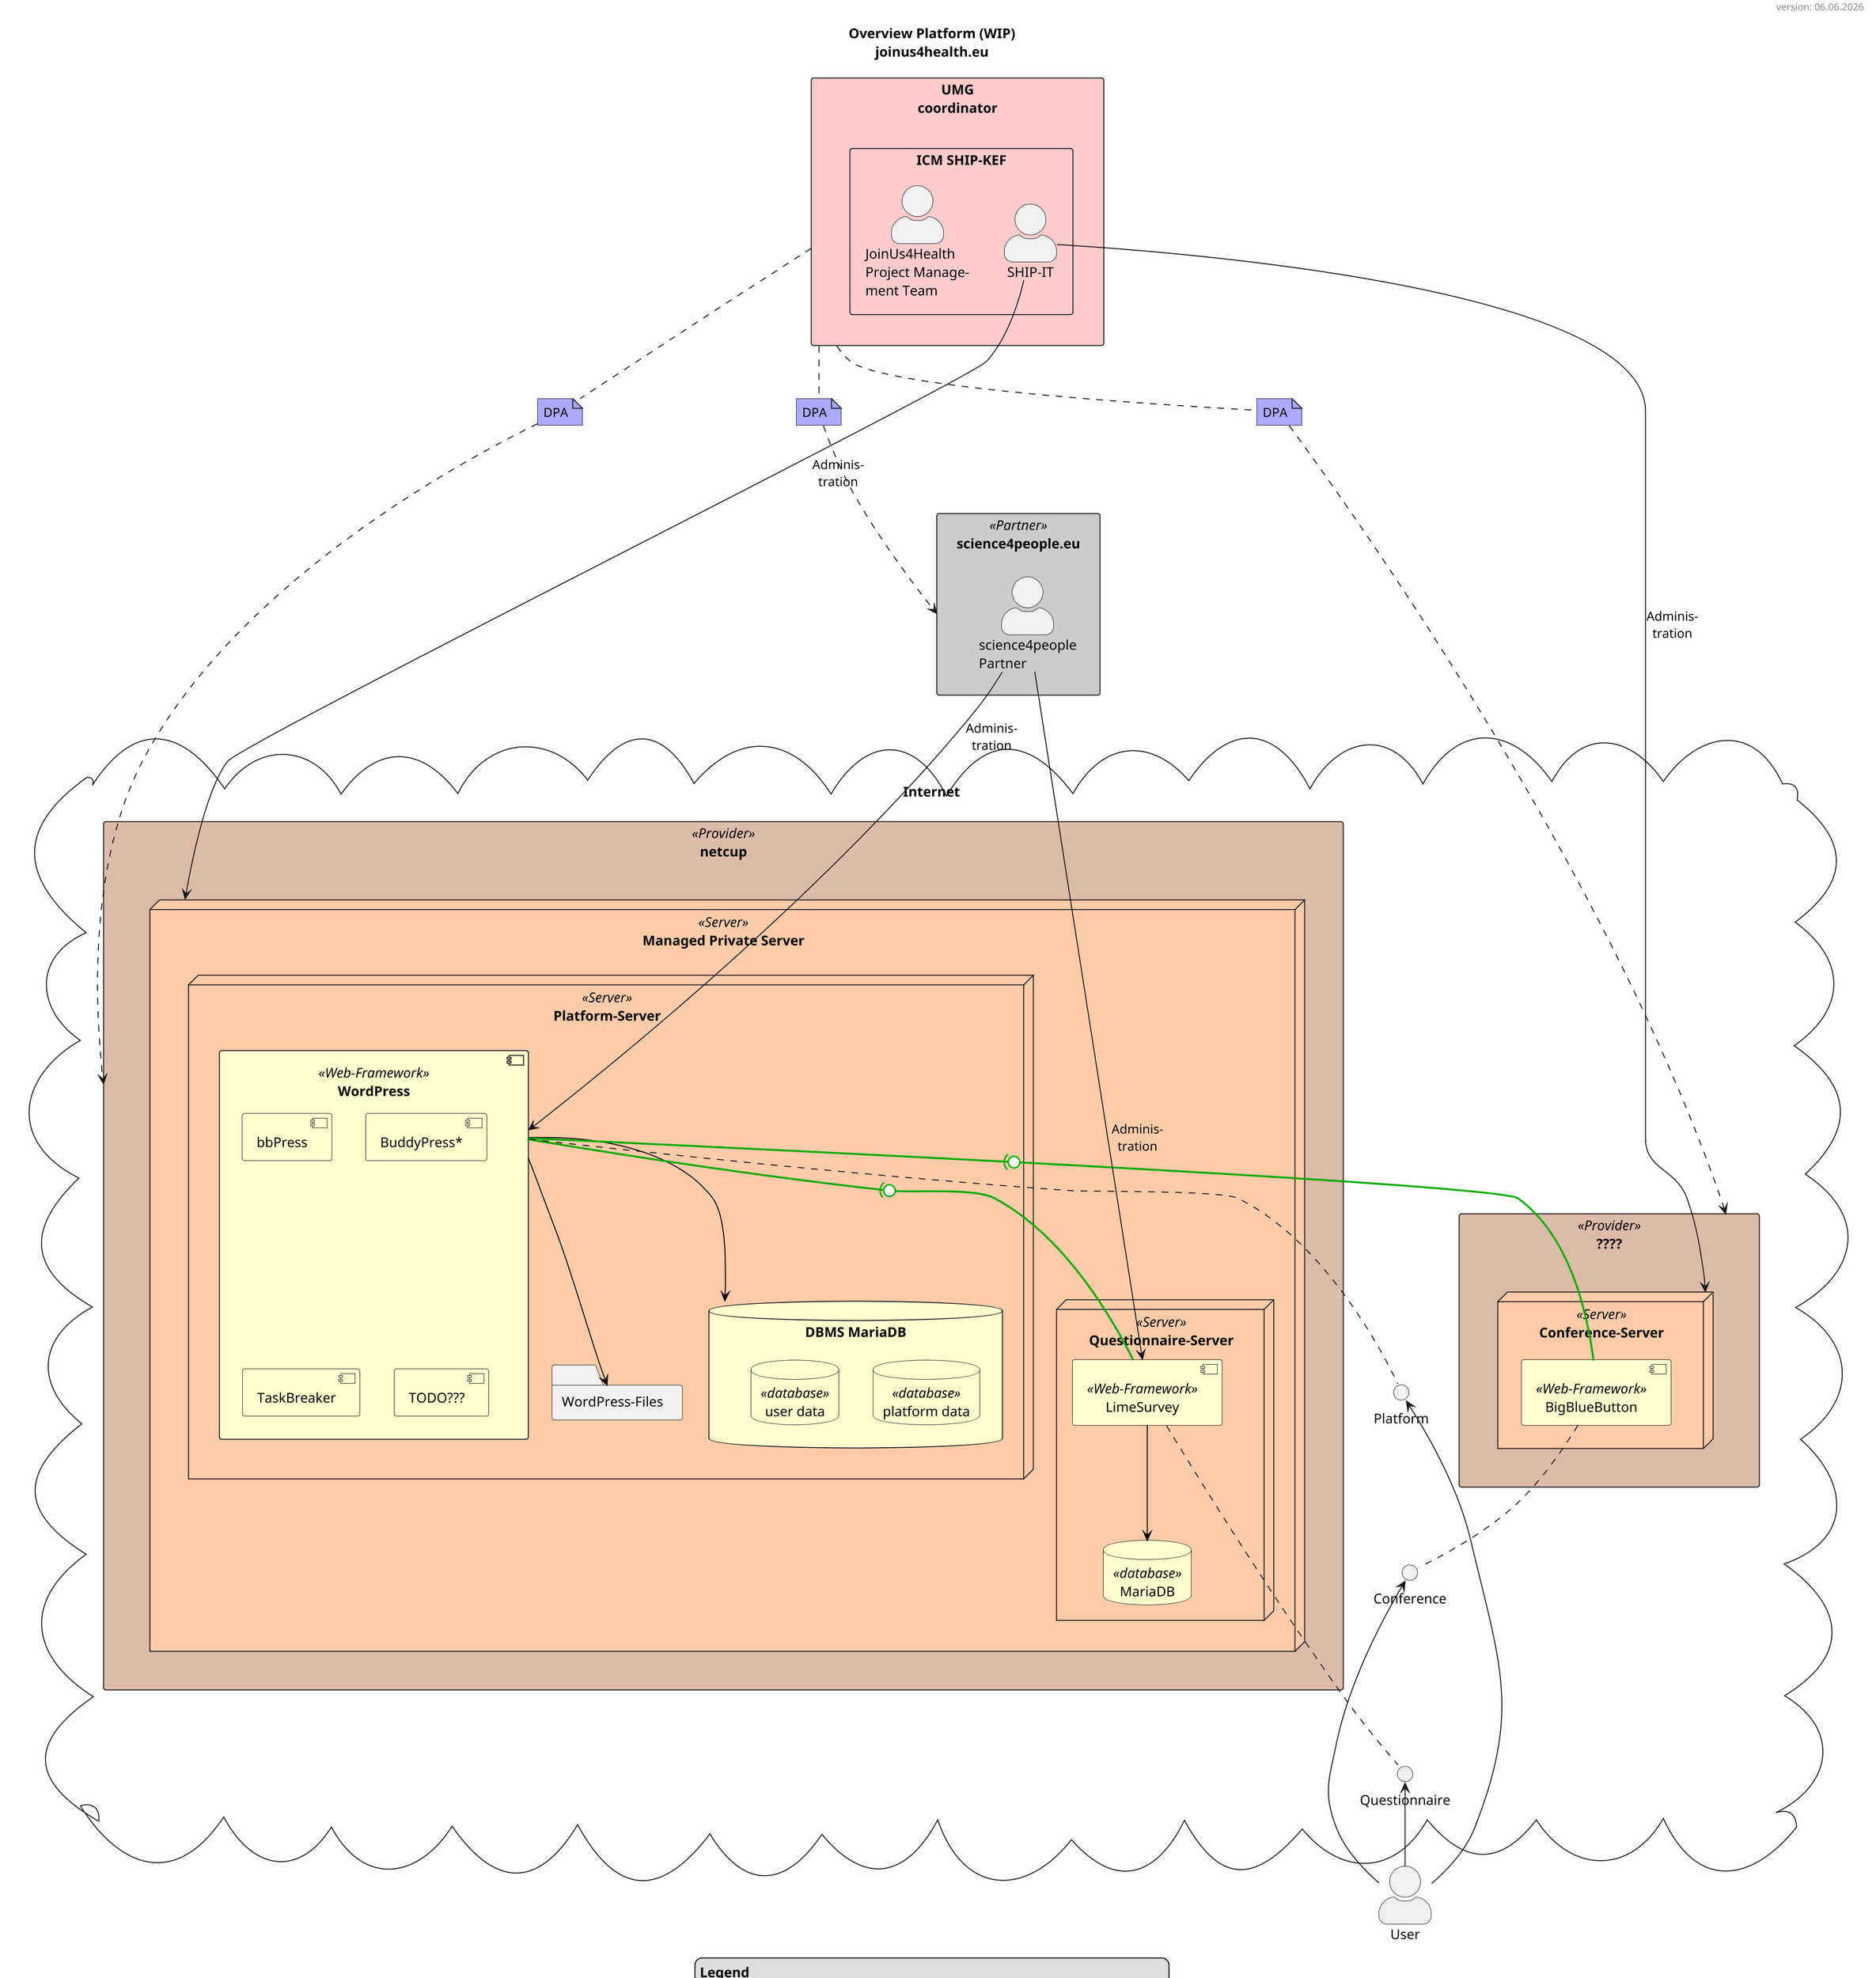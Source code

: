 @startuml

skinparam shadowing false
scale 2

title: Overview Platform (WIP)\njoinus4health.eu
header version: %date("dd.MM.yyyy")

skinparam actorStyle awesome
skinparam nodeBackgroundColor<<Server>> #ffccaa
skinparam rectangleBackgroundColor<<Partner>> #cccccc
skinparam rectangleBackgroundColor<<Provider>> #ddbbaa
skinparam componentBackgroundColor #fefece
skinparam databaseBackgroundColor #fefece

legend
**Legend**
- DPA "Data Processing Agreement" - Auftragsverarbeitungsvertrag (AVV)
end legend

actor "User" as user

rectangle "UMG\ncoordinator" as umg #ffcccc {
    rectangle "ICM SHIP-KEF" {
        actor "SHIP-IT" as ship
        actor "JoinUs4Health\nProject Manage-\nment Team" as umg_team
    }
}

rectangle "science4people.eu" <<Partner>> as s4p {
    actor "science4people\nPartner" as s4p_partner
}

cloud "Internet" {
    rectangle "netcup" <<Provider>> as netcup {
        node "Managed Private Server" <<Server>> as mps {
            node "Platform-Server" <<Server>> as platform_server {
                component "WordPress" <<Web-Framework>> as wp {
                    component "bbPress"
                    component "BuddyPress*"
                    component "TaskBreaker"
                    component "TODO???"
                }
                folder "WordPress-Files" as wpfolder
                database "DBMS MariaDB" as dbms {
                    database "platform data" <<database>> as db_plattform
                    database "user data" <<database>> as db_user
                }
                wp --> dbms     #black
                wp --> wpfolder #black
            }
            node "Questionnaire-Server" <<Server>> as lime_server {
                component "LimeSurvey" <<Web-Framework>> as lime
                database "MariaDB" <<database>> as lime_db
                
                lime    -->     lime_db #black
            }
            
            wp      =(0=    lime    #00aa00
        }
    }
    rectangle "????" <<Provider>> as bbb_provider {
        node "Conference-Server" <<Server>> as bbb_server {
            component "BigBlueButton" <<Web-Framework>> as bbb
            
        }
    }
    wp     =(0=     bbb #00aa00

    interface "Conference" as i_bbb
    interface "Platform" as i_web
    interface "Questionnaire" as i_lime

    i_web   .u.     wp
    i_lime  .u.     lime
    i_bbb   .u.     bbb
}

note "DPA" as a_us #aaaaff
umg .. a_us
a_us ..> s4p
note "DPA" as a_un #aaaaff
umg .. a_un
a_un ..> netcup
note "DPA" as a_ub #aaaaff
umg .. a_ub
a_ub ..> bbb_provider

ship        -->     mps         : Adminis-\ntration
ship        -->     bbb_server  : Adminis-\ntration
s4p_partner -->     wp          : Adminis-\ntration
s4p_partner -->     lime        : Adminis-\ntration

i_web   -[hidden]-  i_bbb
i_bbb   -[hidden]-  i_lime

user    -u-> i_web
user    -u-> i_bbb
user    -u->  i_lime

@enduml
